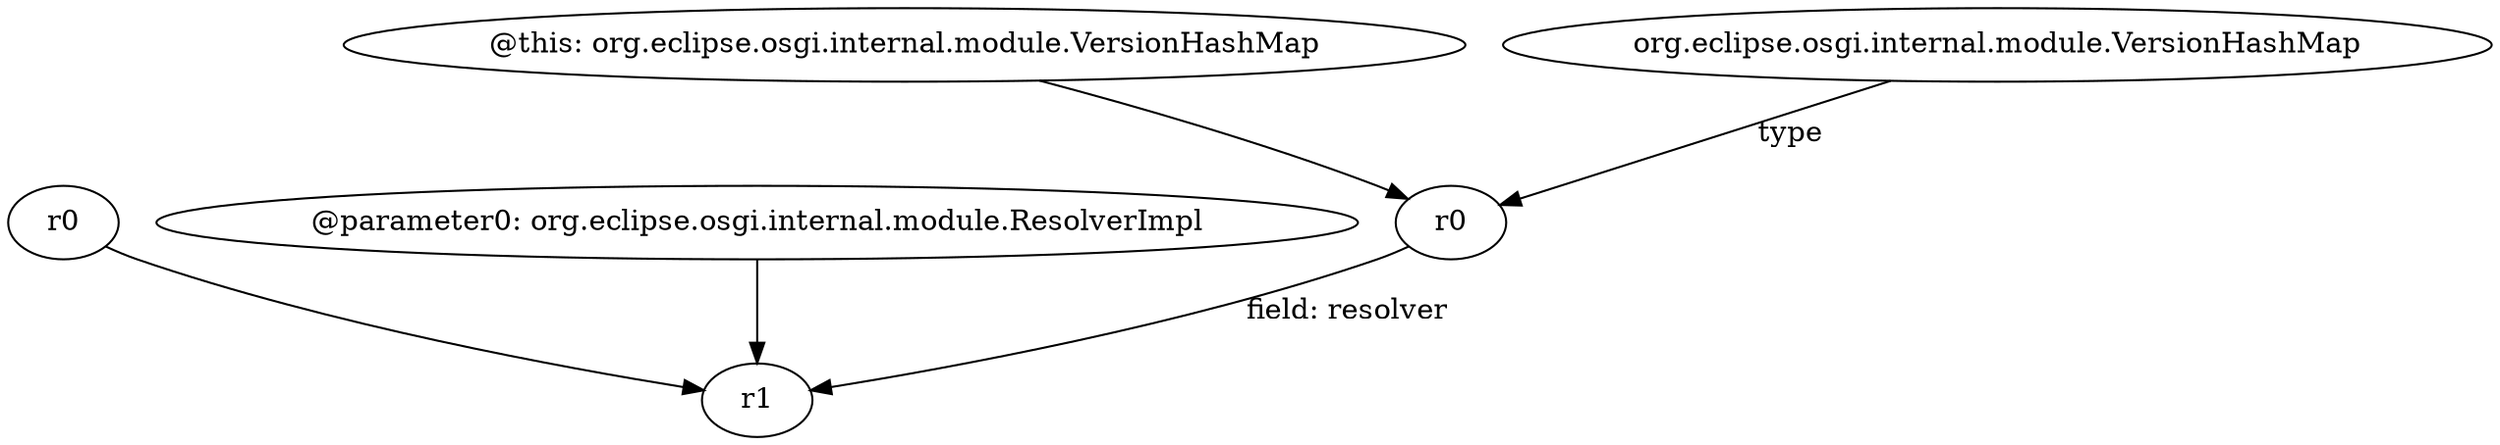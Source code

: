 digraph g {
0[label="r0"]
1[label="r1"]
0->1[label="field: resolver"]
2[label="r0"]
2->1[label=""]
3[label="@this: org.eclipse.osgi.internal.module.VersionHashMap"]
3->0[label=""]
4[label="@parameter0: org.eclipse.osgi.internal.module.ResolverImpl"]
4->1[label=""]
5[label="org.eclipse.osgi.internal.module.VersionHashMap"]
5->0[label="type"]
}
